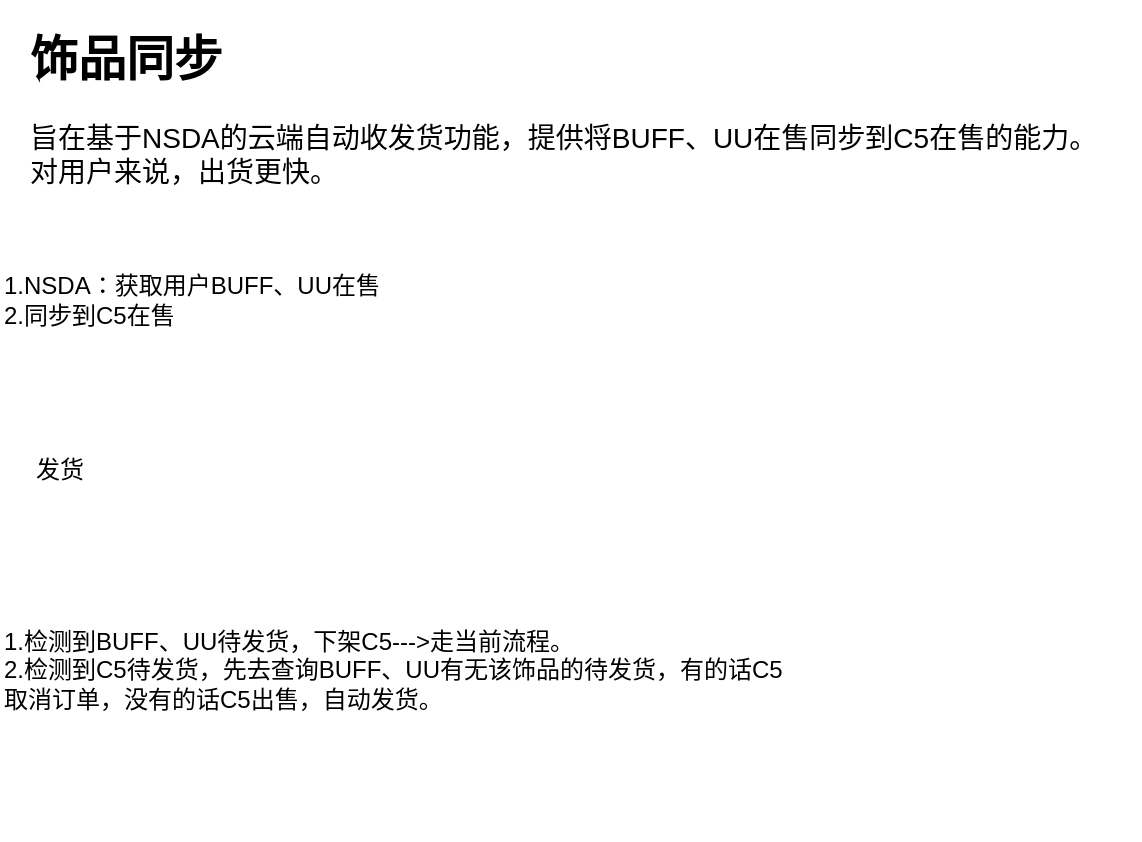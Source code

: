<mxfile version="23.0.1" type="github">
  <diagram name="第 1 页" id="F5Kp0ODWXlRr4U5UHHhu">
    <mxGraphModel dx="920" dy="1776" grid="1" gridSize="10" guides="1" tooltips="1" connect="1" arrows="1" fold="1" page="1" pageScale="1" pageWidth="827" pageHeight="1169" math="0" shadow="0">
      <root>
        <mxCell id="0" />
        <mxCell id="1" parent="0" />
        <mxCell id="TGM9SdLBbR0cxj2N23jX-2" value="&lt;h1&gt;&lt;b style=&quot;border-color: var(--border-color); font-size: 12px; text-align: center;&quot;&gt;&lt;font style=&quot;border-color: var(--border-color); font-size: 24px;&quot;&gt;饰品同步&lt;/font&gt;&lt;/b&gt;&lt;br&gt;&lt;/h1&gt;&lt;div&gt;&lt;font style=&quot;font-size: 14px;&quot;&gt;旨在基于NSDA的云端自动收发货功能，提供将BUFF、UU在售同步到C5在售的能力。&lt;/font&gt;&lt;/div&gt;&lt;div&gt;&lt;span style=&quot;font-size: 14px;&quot;&gt;对用户来说，出货更快。&lt;/span&gt;&lt;/div&gt;" style="text;html=1;strokeColor=none;fillColor=none;spacing=5;spacingTop=-20;whiteSpace=wrap;overflow=hidden;rounded=0;" vertex="1" parent="1">
          <mxGeometry x="20" width="560" height="130" as="geometry" />
        </mxCell>
        <mxCell id="TGM9SdLBbR0cxj2N23jX-12" value="1.NSDA：获取用户BUFF、UU在售&lt;br&gt;2.同步到C5在售" style="text;html=1;strokeColor=none;fillColor=none;align=left;verticalAlign=middle;whiteSpace=wrap;rounded=0;" vertex="1" parent="1">
          <mxGeometry x="10" y="120" width="280" height="40" as="geometry" />
        </mxCell>
        <mxCell id="TGM9SdLBbR0cxj2N23jX-14" value="1.检测到BUFF、UU待发货，下架C5---&amp;gt;走当前流程。&lt;br&gt;2.检测到C5待发货，先去查询BUFF、UU有无该饰品的待发货，有的话C5取消订单，没有的话C5出售，自动发货。" style="text;html=1;strokeColor=none;fillColor=none;align=left;verticalAlign=middle;whiteSpace=wrap;rounded=0;" vertex="1" parent="1">
          <mxGeometry x="10" y="240" width="400" height="170" as="geometry" />
        </mxCell>
        <mxCell id="TGM9SdLBbR0cxj2N23jX-15" value="发货" style="text;html=1;strokeColor=none;fillColor=none;align=center;verticalAlign=middle;whiteSpace=wrap;rounded=0;" vertex="1" parent="1">
          <mxGeometry x="10" y="210" width="60" height="30" as="geometry" />
        </mxCell>
      </root>
    </mxGraphModel>
  </diagram>
</mxfile>
